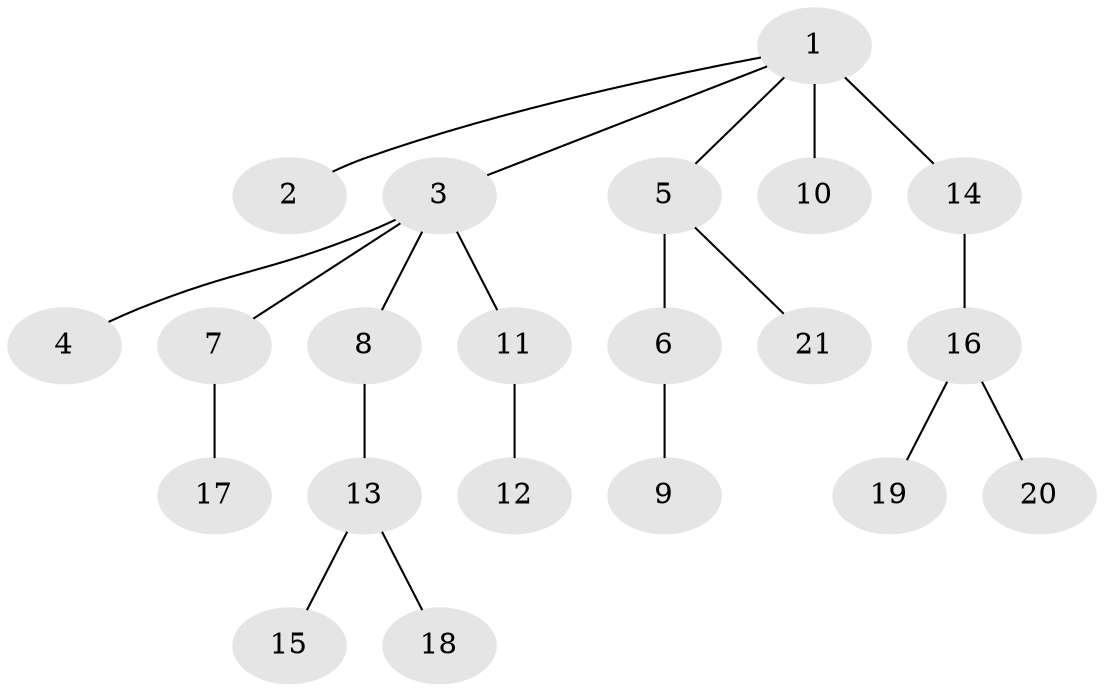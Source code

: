 // original degree distribution, {10: 0.014925373134328358, 4: 0.05970149253731343, 7: 0.014925373134328358, 3: 0.1044776119402985, 5: 0.029850746268656716, 2: 0.23880597014925373, 1: 0.5373134328358209}
// Generated by graph-tools (version 1.1) at 2025/51/03/04/25 22:51:49]
// undirected, 21 vertices, 20 edges
graph export_dot {
  node [color=gray90,style=filled];
  1;
  2;
  3;
  4;
  5;
  6;
  7;
  8;
  9;
  10;
  11;
  12;
  13;
  14;
  15;
  16;
  17;
  18;
  19;
  20;
  21;
  1 -- 2 [weight=1.0];
  1 -- 3 [weight=1.0];
  1 -- 5 [weight=1.0];
  1 -- 10 [weight=5.0];
  1 -- 14 [weight=1.0];
  3 -- 4 [weight=1.0];
  3 -- 7 [weight=1.0];
  3 -- 8 [weight=1.0];
  3 -- 11 [weight=1.0];
  5 -- 6 [weight=1.0];
  5 -- 21 [weight=1.0];
  6 -- 9 [weight=1.0];
  7 -- 17 [weight=1.0];
  8 -- 13 [weight=1.0];
  11 -- 12 [weight=1.0];
  13 -- 15 [weight=1.0];
  13 -- 18 [weight=1.0];
  14 -- 16 [weight=1.0];
  16 -- 19 [weight=1.0];
  16 -- 20 [weight=1.0];
}
